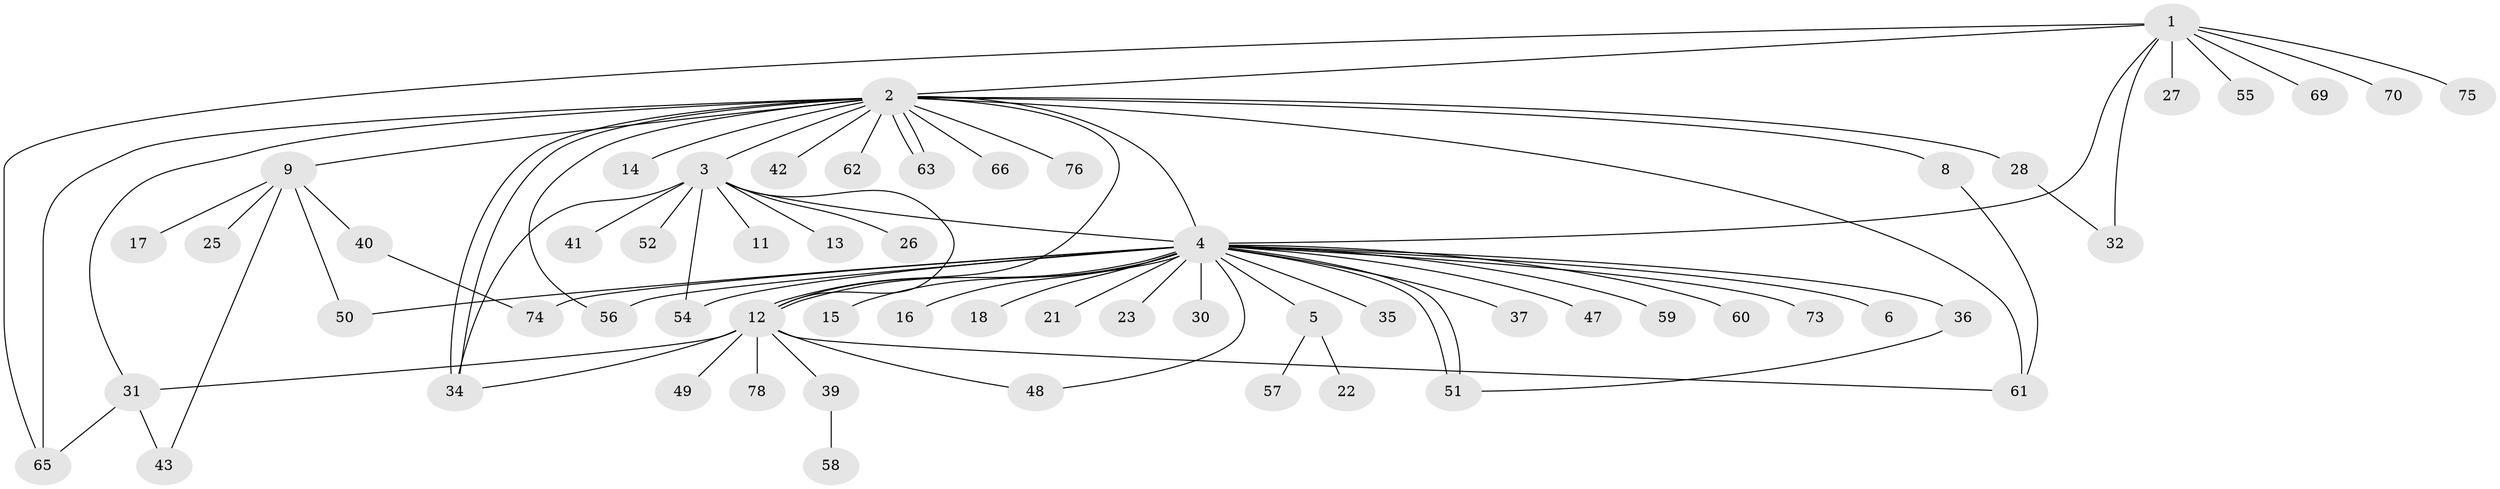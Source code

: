 // Generated by graph-tools (version 1.1) at 2025/23/03/03/25 07:23:52]
// undirected, 60 vertices, 82 edges
graph export_dot {
graph [start="1"]
  node [color=gray90,style=filled];
  1 [super="+10"];
  2 [super="+53"];
  3 [super="+7"];
  4 [super="+19"];
  5 [super="+44"];
  6;
  8 [super="+20"];
  9 [super="+38"];
  11;
  12 [super="+29"];
  13;
  14;
  15;
  16;
  17;
  18 [super="+67"];
  21;
  22;
  23 [super="+24"];
  25;
  26;
  27;
  28 [super="+46"];
  30;
  31 [super="+33"];
  32;
  34;
  35;
  36;
  37;
  39 [super="+45"];
  40;
  41;
  42;
  43 [super="+72"];
  47;
  48 [super="+64"];
  49;
  50;
  51 [super="+71"];
  52;
  54;
  55;
  56;
  57 [super="+68"];
  58;
  59;
  60;
  61;
  62;
  63 [super="+77"];
  65;
  66;
  69;
  70;
  73;
  74;
  75;
  76;
  78;
  1 -- 2;
  1 -- 27;
  1 -- 55;
  1 -- 70;
  1 -- 32;
  1 -- 65;
  1 -- 4;
  1 -- 69;
  1 -- 75;
  2 -- 3;
  2 -- 4;
  2 -- 8;
  2 -- 9;
  2 -- 14;
  2 -- 28;
  2 -- 31;
  2 -- 34;
  2 -- 34;
  2 -- 42;
  2 -- 56;
  2 -- 61;
  2 -- 62;
  2 -- 63;
  2 -- 63;
  2 -- 65;
  2 -- 66;
  2 -- 76;
  2 -- 12;
  3 -- 4;
  3 -- 12;
  3 -- 13;
  3 -- 26;
  3 -- 34;
  3 -- 52;
  3 -- 54;
  3 -- 41;
  3 -- 11;
  4 -- 5;
  4 -- 6;
  4 -- 12;
  4 -- 12;
  4 -- 15;
  4 -- 16;
  4 -- 18;
  4 -- 21;
  4 -- 23;
  4 -- 30;
  4 -- 35;
  4 -- 36;
  4 -- 47;
  4 -- 50;
  4 -- 51;
  4 -- 51;
  4 -- 56;
  4 -- 59;
  4 -- 73;
  4 -- 74;
  4 -- 48;
  4 -- 37;
  4 -- 54;
  4 -- 60;
  5 -- 22;
  5 -- 57;
  8 -- 61;
  9 -- 17;
  9 -- 25;
  9 -- 50;
  9 -- 40;
  9 -- 43;
  12 -- 49;
  12 -- 34;
  12 -- 39;
  12 -- 61;
  12 -- 78;
  12 -- 31;
  12 -- 48;
  28 -- 32;
  31 -- 43;
  31 -- 65;
  36 -- 51;
  39 -- 58;
  40 -- 74;
}

